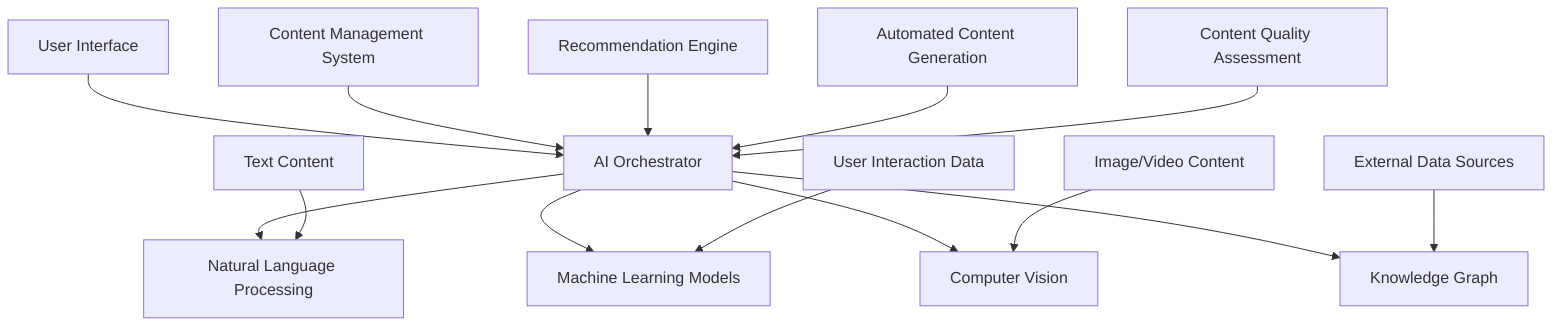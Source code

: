 graph TD
    A[User Interface] --> B[AI Orchestrator]
    B --> C[Natural Language Processing]
    B --> D[Machine Learning Models]
    B --> E[Computer Vision]
    B --> F[Knowledge Graph]
    G[Content Management System] --> B
    H[User Interaction Data] --> D
    I[External Data Sources] --> F
    J[Image/Video Content] --> E
    K[Text Content] --> C
    L[Recommendation Engine] --> B
    M[Automated Content Generation] --> B
    N[Content Quality Assessment] --> B